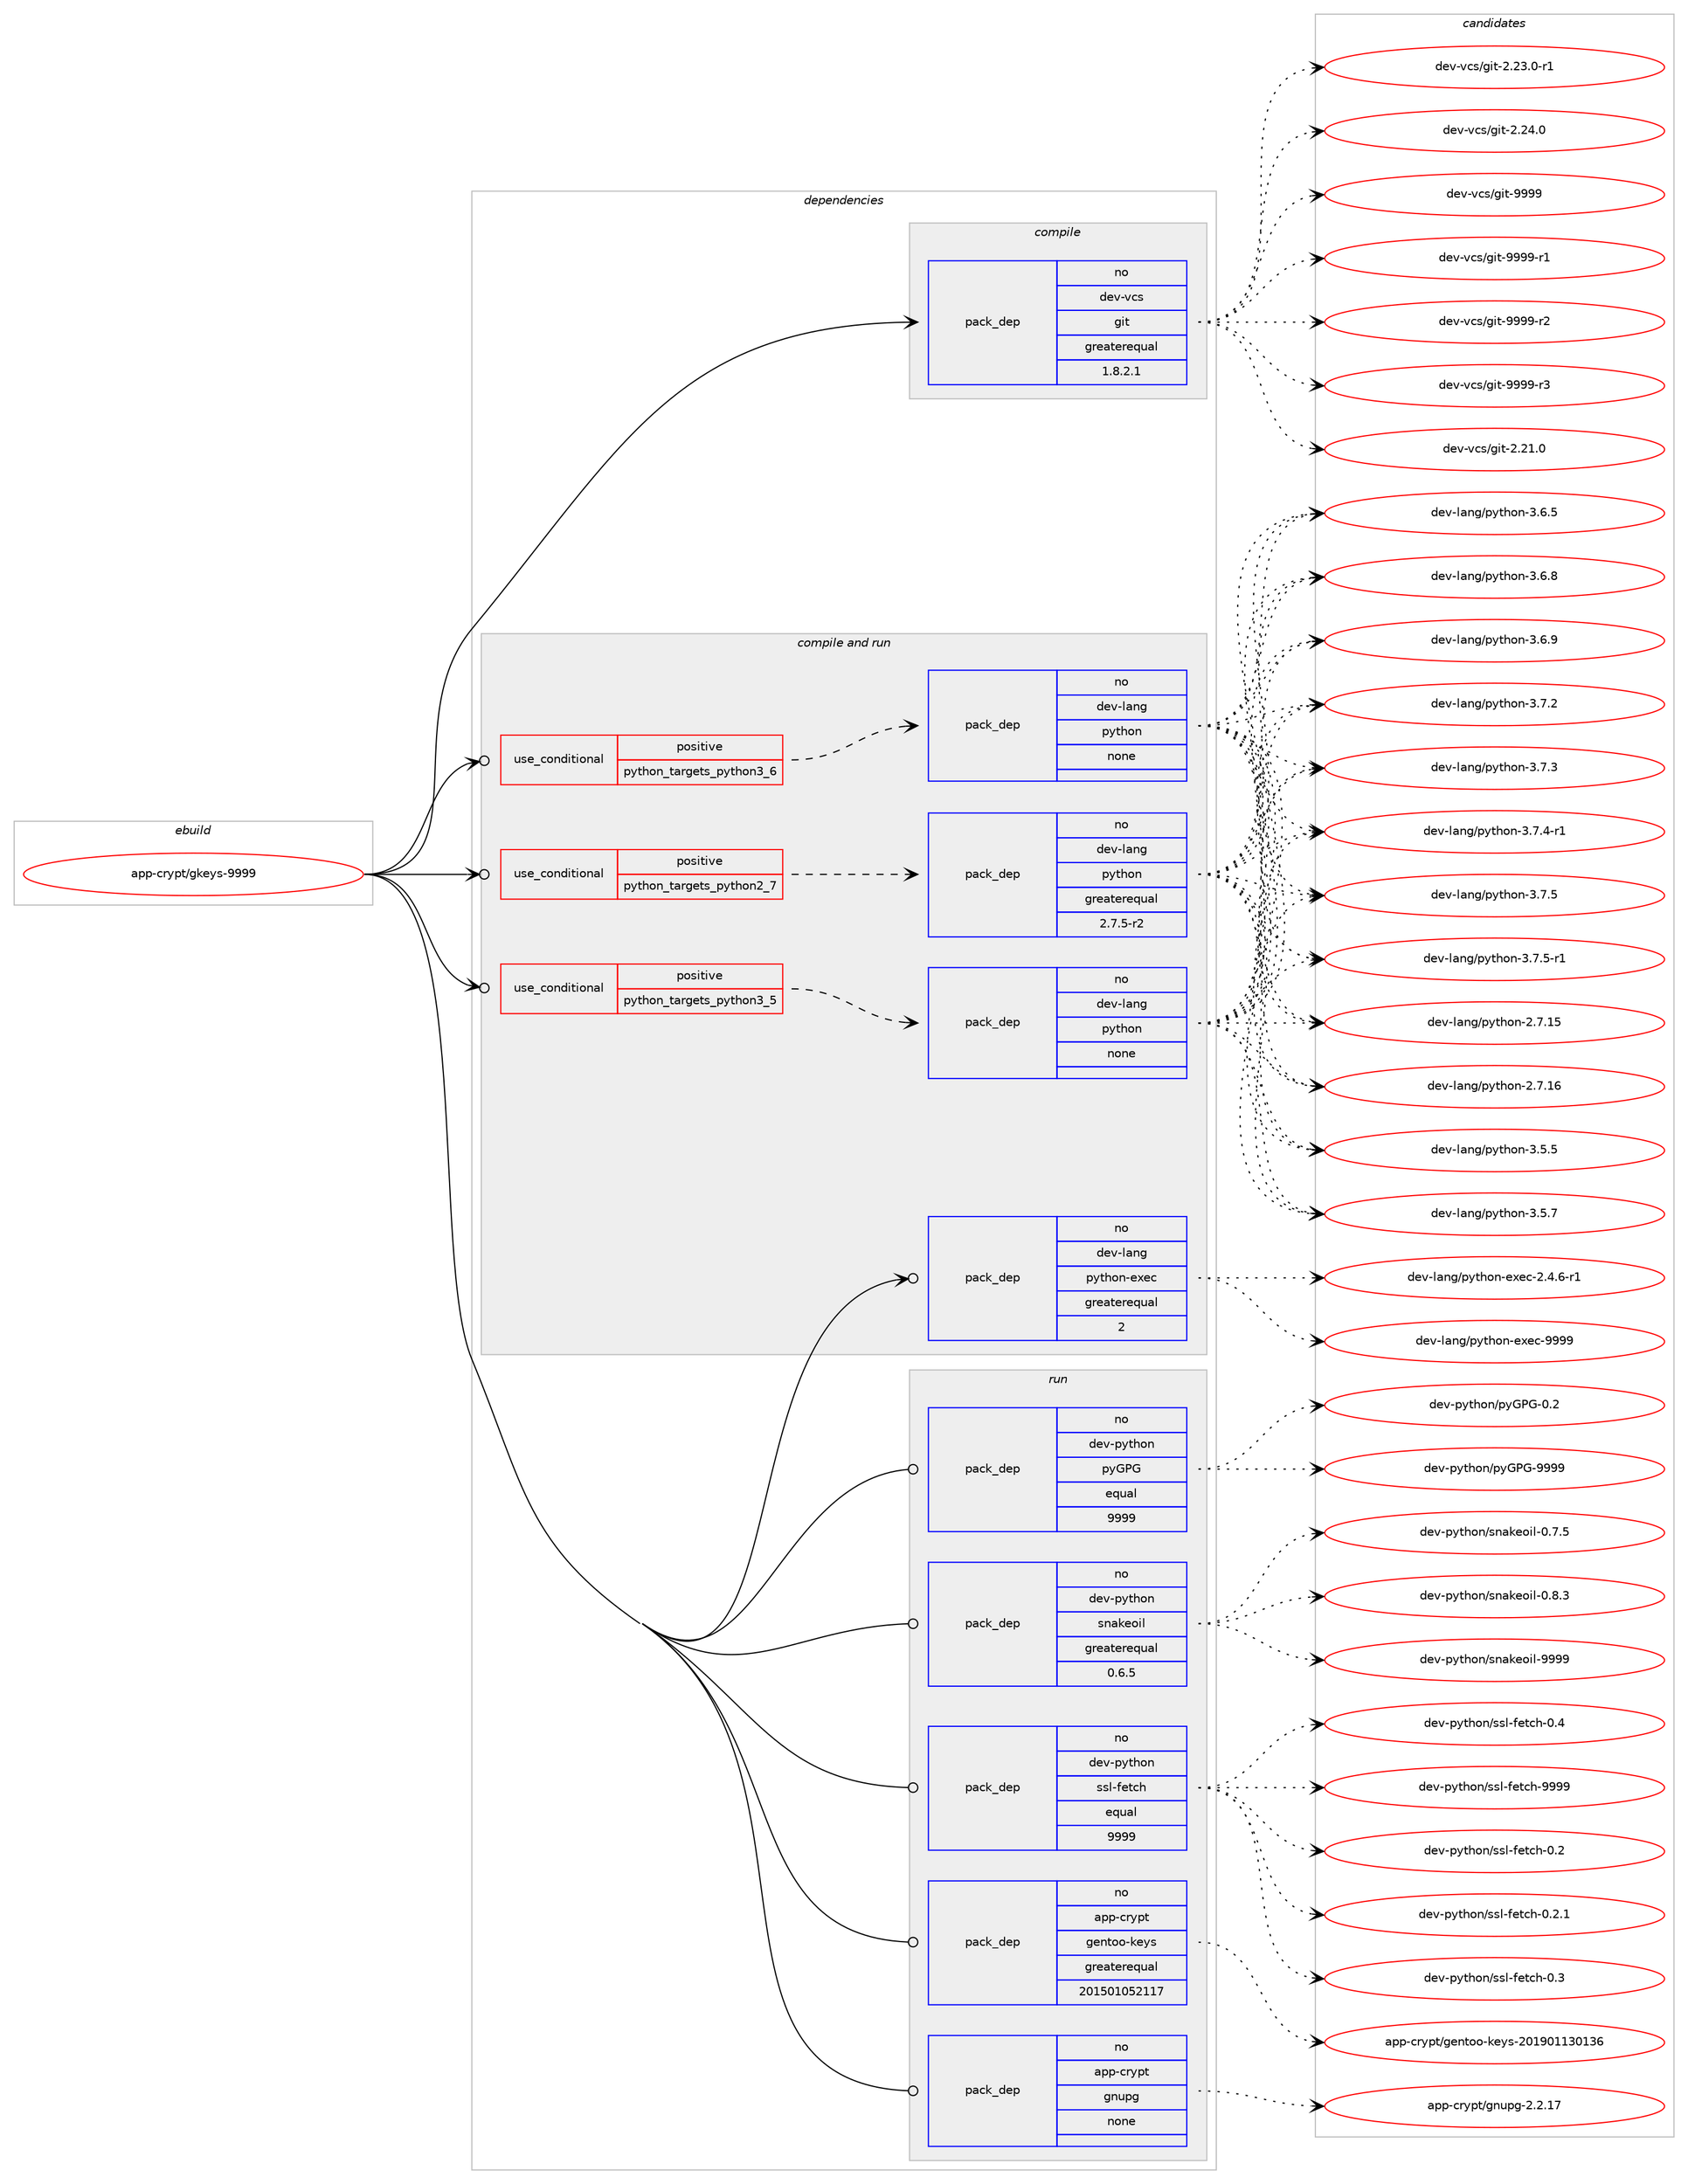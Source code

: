 digraph prolog {

# *************
# Graph options
# *************

newrank=true;
concentrate=true;
compound=true;
graph [rankdir=LR,fontname=Helvetica,fontsize=10,ranksep=1.5];#, ranksep=2.5, nodesep=0.2];
edge  [arrowhead=vee];
node  [fontname=Helvetica,fontsize=10];

# **********
# The ebuild
# **********

subgraph cluster_leftcol {
color=gray;
rank=same;
label=<<i>ebuild</i>>;
id [label="app-crypt/gkeys-9999", color=red, width=4, href="../app-crypt/gkeys-9999.svg"];
}

# ****************
# The dependencies
# ****************

subgraph cluster_midcol {
color=gray;
label=<<i>dependencies</i>>;
subgraph cluster_compile {
fillcolor="#eeeeee";
style=filled;
label=<<i>compile</i>>;
subgraph pack354493 {
dependency476902 [label=<<TABLE BORDER="0" CELLBORDER="1" CELLSPACING="0" CELLPADDING="4" WIDTH="220"><TR><TD ROWSPAN="6" CELLPADDING="30">pack_dep</TD></TR><TR><TD WIDTH="110">no</TD></TR><TR><TD>dev-vcs</TD></TR><TR><TD>git</TD></TR><TR><TD>greaterequal</TD></TR><TR><TD>1.8.2.1</TD></TR></TABLE>>, shape=none, color=blue];
}
id:e -> dependency476902:w [weight=20,style="solid",arrowhead="vee"];
}
subgraph cluster_compileandrun {
fillcolor="#eeeeee";
style=filled;
label=<<i>compile and run</i>>;
subgraph cond113747 {
dependency476903 [label=<<TABLE BORDER="0" CELLBORDER="1" CELLSPACING="0" CELLPADDING="4"><TR><TD ROWSPAN="3" CELLPADDING="10">use_conditional</TD></TR><TR><TD>positive</TD></TR><TR><TD>python_targets_python2_7</TD></TR></TABLE>>, shape=none, color=red];
subgraph pack354494 {
dependency476904 [label=<<TABLE BORDER="0" CELLBORDER="1" CELLSPACING="0" CELLPADDING="4" WIDTH="220"><TR><TD ROWSPAN="6" CELLPADDING="30">pack_dep</TD></TR><TR><TD WIDTH="110">no</TD></TR><TR><TD>dev-lang</TD></TR><TR><TD>python</TD></TR><TR><TD>greaterequal</TD></TR><TR><TD>2.7.5-r2</TD></TR></TABLE>>, shape=none, color=blue];
}
dependency476903:e -> dependency476904:w [weight=20,style="dashed",arrowhead="vee"];
}
id:e -> dependency476903:w [weight=20,style="solid",arrowhead="odotvee"];
subgraph cond113748 {
dependency476905 [label=<<TABLE BORDER="0" CELLBORDER="1" CELLSPACING="0" CELLPADDING="4"><TR><TD ROWSPAN="3" CELLPADDING="10">use_conditional</TD></TR><TR><TD>positive</TD></TR><TR><TD>python_targets_python3_5</TD></TR></TABLE>>, shape=none, color=red];
subgraph pack354495 {
dependency476906 [label=<<TABLE BORDER="0" CELLBORDER="1" CELLSPACING="0" CELLPADDING="4" WIDTH="220"><TR><TD ROWSPAN="6" CELLPADDING="30">pack_dep</TD></TR><TR><TD WIDTH="110">no</TD></TR><TR><TD>dev-lang</TD></TR><TR><TD>python</TD></TR><TR><TD>none</TD></TR><TR><TD></TD></TR></TABLE>>, shape=none, color=blue];
}
dependency476905:e -> dependency476906:w [weight=20,style="dashed",arrowhead="vee"];
}
id:e -> dependency476905:w [weight=20,style="solid",arrowhead="odotvee"];
subgraph cond113749 {
dependency476907 [label=<<TABLE BORDER="0" CELLBORDER="1" CELLSPACING="0" CELLPADDING="4"><TR><TD ROWSPAN="3" CELLPADDING="10">use_conditional</TD></TR><TR><TD>positive</TD></TR><TR><TD>python_targets_python3_6</TD></TR></TABLE>>, shape=none, color=red];
subgraph pack354496 {
dependency476908 [label=<<TABLE BORDER="0" CELLBORDER="1" CELLSPACING="0" CELLPADDING="4" WIDTH="220"><TR><TD ROWSPAN="6" CELLPADDING="30">pack_dep</TD></TR><TR><TD WIDTH="110">no</TD></TR><TR><TD>dev-lang</TD></TR><TR><TD>python</TD></TR><TR><TD>none</TD></TR><TR><TD></TD></TR></TABLE>>, shape=none, color=blue];
}
dependency476907:e -> dependency476908:w [weight=20,style="dashed",arrowhead="vee"];
}
id:e -> dependency476907:w [weight=20,style="solid",arrowhead="odotvee"];
subgraph pack354497 {
dependency476909 [label=<<TABLE BORDER="0" CELLBORDER="1" CELLSPACING="0" CELLPADDING="4" WIDTH="220"><TR><TD ROWSPAN="6" CELLPADDING="30">pack_dep</TD></TR><TR><TD WIDTH="110">no</TD></TR><TR><TD>dev-lang</TD></TR><TR><TD>python-exec</TD></TR><TR><TD>greaterequal</TD></TR><TR><TD>2</TD></TR></TABLE>>, shape=none, color=blue];
}
id:e -> dependency476909:w [weight=20,style="solid",arrowhead="odotvee"];
}
subgraph cluster_run {
fillcolor="#eeeeee";
style=filled;
label=<<i>run</i>>;
subgraph pack354498 {
dependency476910 [label=<<TABLE BORDER="0" CELLBORDER="1" CELLSPACING="0" CELLPADDING="4" WIDTH="220"><TR><TD ROWSPAN="6" CELLPADDING="30">pack_dep</TD></TR><TR><TD WIDTH="110">no</TD></TR><TR><TD>app-crypt</TD></TR><TR><TD>gentoo-keys</TD></TR><TR><TD>greaterequal</TD></TR><TR><TD>201501052117</TD></TR></TABLE>>, shape=none, color=blue];
}
id:e -> dependency476910:w [weight=20,style="solid",arrowhead="odot"];
subgraph pack354499 {
dependency476911 [label=<<TABLE BORDER="0" CELLBORDER="1" CELLSPACING="0" CELLPADDING="4" WIDTH="220"><TR><TD ROWSPAN="6" CELLPADDING="30">pack_dep</TD></TR><TR><TD WIDTH="110">no</TD></TR><TR><TD>app-crypt</TD></TR><TR><TD>gnupg</TD></TR><TR><TD>none</TD></TR><TR><TD></TD></TR></TABLE>>, shape=none, color=blue];
}
id:e -> dependency476911:w [weight=20,style="solid",arrowhead="odot"];
subgraph pack354500 {
dependency476912 [label=<<TABLE BORDER="0" CELLBORDER="1" CELLSPACING="0" CELLPADDING="4" WIDTH="220"><TR><TD ROWSPAN="6" CELLPADDING="30">pack_dep</TD></TR><TR><TD WIDTH="110">no</TD></TR><TR><TD>dev-python</TD></TR><TR><TD>pyGPG</TD></TR><TR><TD>equal</TD></TR><TR><TD>9999</TD></TR></TABLE>>, shape=none, color=blue];
}
id:e -> dependency476912:w [weight=20,style="solid",arrowhead="odot"];
subgraph pack354501 {
dependency476913 [label=<<TABLE BORDER="0" CELLBORDER="1" CELLSPACING="0" CELLPADDING="4" WIDTH="220"><TR><TD ROWSPAN="6" CELLPADDING="30">pack_dep</TD></TR><TR><TD WIDTH="110">no</TD></TR><TR><TD>dev-python</TD></TR><TR><TD>snakeoil</TD></TR><TR><TD>greaterequal</TD></TR><TR><TD>0.6.5</TD></TR></TABLE>>, shape=none, color=blue];
}
id:e -> dependency476913:w [weight=20,style="solid",arrowhead="odot"];
subgraph pack354502 {
dependency476914 [label=<<TABLE BORDER="0" CELLBORDER="1" CELLSPACING="0" CELLPADDING="4" WIDTH="220"><TR><TD ROWSPAN="6" CELLPADDING="30">pack_dep</TD></TR><TR><TD WIDTH="110">no</TD></TR><TR><TD>dev-python</TD></TR><TR><TD>ssl-fetch</TD></TR><TR><TD>equal</TD></TR><TR><TD>9999</TD></TR></TABLE>>, shape=none, color=blue];
}
id:e -> dependency476914:w [weight=20,style="solid",arrowhead="odot"];
}
}

# **************
# The candidates
# **************

subgraph cluster_choices {
rank=same;
color=gray;
label=<<i>candidates</i>>;

subgraph choice354493 {
color=black;
nodesep=1;
choice10010111845118991154710310511645504650494648 [label="dev-vcs/git-2.21.0", color=red, width=4,href="../dev-vcs/git-2.21.0.svg"];
choice100101118451189911547103105116455046505146484511449 [label="dev-vcs/git-2.23.0-r1", color=red, width=4,href="../dev-vcs/git-2.23.0-r1.svg"];
choice10010111845118991154710310511645504650524648 [label="dev-vcs/git-2.24.0", color=red, width=4,href="../dev-vcs/git-2.24.0.svg"];
choice1001011184511899115471031051164557575757 [label="dev-vcs/git-9999", color=red, width=4,href="../dev-vcs/git-9999.svg"];
choice10010111845118991154710310511645575757574511449 [label="dev-vcs/git-9999-r1", color=red, width=4,href="../dev-vcs/git-9999-r1.svg"];
choice10010111845118991154710310511645575757574511450 [label="dev-vcs/git-9999-r2", color=red, width=4,href="../dev-vcs/git-9999-r2.svg"];
choice10010111845118991154710310511645575757574511451 [label="dev-vcs/git-9999-r3", color=red, width=4,href="../dev-vcs/git-9999-r3.svg"];
dependency476902:e -> choice10010111845118991154710310511645504650494648:w [style=dotted,weight="100"];
dependency476902:e -> choice100101118451189911547103105116455046505146484511449:w [style=dotted,weight="100"];
dependency476902:e -> choice10010111845118991154710310511645504650524648:w [style=dotted,weight="100"];
dependency476902:e -> choice1001011184511899115471031051164557575757:w [style=dotted,weight="100"];
dependency476902:e -> choice10010111845118991154710310511645575757574511449:w [style=dotted,weight="100"];
dependency476902:e -> choice10010111845118991154710310511645575757574511450:w [style=dotted,weight="100"];
dependency476902:e -> choice10010111845118991154710310511645575757574511451:w [style=dotted,weight="100"];
}
subgraph choice354494 {
color=black;
nodesep=1;
choice10010111845108971101034711212111610411111045504655464953 [label="dev-lang/python-2.7.15", color=red, width=4,href="../dev-lang/python-2.7.15.svg"];
choice10010111845108971101034711212111610411111045504655464954 [label="dev-lang/python-2.7.16", color=red, width=4,href="../dev-lang/python-2.7.16.svg"];
choice100101118451089711010347112121116104111110455146534653 [label="dev-lang/python-3.5.5", color=red, width=4,href="../dev-lang/python-3.5.5.svg"];
choice100101118451089711010347112121116104111110455146534655 [label="dev-lang/python-3.5.7", color=red, width=4,href="../dev-lang/python-3.5.7.svg"];
choice100101118451089711010347112121116104111110455146544653 [label="dev-lang/python-3.6.5", color=red, width=4,href="../dev-lang/python-3.6.5.svg"];
choice100101118451089711010347112121116104111110455146544656 [label="dev-lang/python-3.6.8", color=red, width=4,href="../dev-lang/python-3.6.8.svg"];
choice100101118451089711010347112121116104111110455146544657 [label="dev-lang/python-3.6.9", color=red, width=4,href="../dev-lang/python-3.6.9.svg"];
choice100101118451089711010347112121116104111110455146554650 [label="dev-lang/python-3.7.2", color=red, width=4,href="../dev-lang/python-3.7.2.svg"];
choice100101118451089711010347112121116104111110455146554651 [label="dev-lang/python-3.7.3", color=red, width=4,href="../dev-lang/python-3.7.3.svg"];
choice1001011184510897110103471121211161041111104551465546524511449 [label="dev-lang/python-3.7.4-r1", color=red, width=4,href="../dev-lang/python-3.7.4-r1.svg"];
choice100101118451089711010347112121116104111110455146554653 [label="dev-lang/python-3.7.5", color=red, width=4,href="../dev-lang/python-3.7.5.svg"];
choice1001011184510897110103471121211161041111104551465546534511449 [label="dev-lang/python-3.7.5-r1", color=red, width=4,href="../dev-lang/python-3.7.5-r1.svg"];
dependency476904:e -> choice10010111845108971101034711212111610411111045504655464953:w [style=dotted,weight="100"];
dependency476904:e -> choice10010111845108971101034711212111610411111045504655464954:w [style=dotted,weight="100"];
dependency476904:e -> choice100101118451089711010347112121116104111110455146534653:w [style=dotted,weight="100"];
dependency476904:e -> choice100101118451089711010347112121116104111110455146534655:w [style=dotted,weight="100"];
dependency476904:e -> choice100101118451089711010347112121116104111110455146544653:w [style=dotted,weight="100"];
dependency476904:e -> choice100101118451089711010347112121116104111110455146544656:w [style=dotted,weight="100"];
dependency476904:e -> choice100101118451089711010347112121116104111110455146544657:w [style=dotted,weight="100"];
dependency476904:e -> choice100101118451089711010347112121116104111110455146554650:w [style=dotted,weight="100"];
dependency476904:e -> choice100101118451089711010347112121116104111110455146554651:w [style=dotted,weight="100"];
dependency476904:e -> choice1001011184510897110103471121211161041111104551465546524511449:w [style=dotted,weight="100"];
dependency476904:e -> choice100101118451089711010347112121116104111110455146554653:w [style=dotted,weight="100"];
dependency476904:e -> choice1001011184510897110103471121211161041111104551465546534511449:w [style=dotted,weight="100"];
}
subgraph choice354495 {
color=black;
nodesep=1;
choice10010111845108971101034711212111610411111045504655464953 [label="dev-lang/python-2.7.15", color=red, width=4,href="../dev-lang/python-2.7.15.svg"];
choice10010111845108971101034711212111610411111045504655464954 [label="dev-lang/python-2.7.16", color=red, width=4,href="../dev-lang/python-2.7.16.svg"];
choice100101118451089711010347112121116104111110455146534653 [label="dev-lang/python-3.5.5", color=red, width=4,href="../dev-lang/python-3.5.5.svg"];
choice100101118451089711010347112121116104111110455146534655 [label="dev-lang/python-3.5.7", color=red, width=4,href="../dev-lang/python-3.5.7.svg"];
choice100101118451089711010347112121116104111110455146544653 [label="dev-lang/python-3.6.5", color=red, width=4,href="../dev-lang/python-3.6.5.svg"];
choice100101118451089711010347112121116104111110455146544656 [label="dev-lang/python-3.6.8", color=red, width=4,href="../dev-lang/python-3.6.8.svg"];
choice100101118451089711010347112121116104111110455146544657 [label="dev-lang/python-3.6.9", color=red, width=4,href="../dev-lang/python-3.6.9.svg"];
choice100101118451089711010347112121116104111110455146554650 [label="dev-lang/python-3.7.2", color=red, width=4,href="../dev-lang/python-3.7.2.svg"];
choice100101118451089711010347112121116104111110455146554651 [label="dev-lang/python-3.7.3", color=red, width=4,href="../dev-lang/python-3.7.3.svg"];
choice1001011184510897110103471121211161041111104551465546524511449 [label="dev-lang/python-3.7.4-r1", color=red, width=4,href="../dev-lang/python-3.7.4-r1.svg"];
choice100101118451089711010347112121116104111110455146554653 [label="dev-lang/python-3.7.5", color=red, width=4,href="../dev-lang/python-3.7.5.svg"];
choice1001011184510897110103471121211161041111104551465546534511449 [label="dev-lang/python-3.7.5-r1", color=red, width=4,href="../dev-lang/python-3.7.5-r1.svg"];
dependency476906:e -> choice10010111845108971101034711212111610411111045504655464953:w [style=dotted,weight="100"];
dependency476906:e -> choice10010111845108971101034711212111610411111045504655464954:w [style=dotted,weight="100"];
dependency476906:e -> choice100101118451089711010347112121116104111110455146534653:w [style=dotted,weight="100"];
dependency476906:e -> choice100101118451089711010347112121116104111110455146534655:w [style=dotted,weight="100"];
dependency476906:e -> choice100101118451089711010347112121116104111110455146544653:w [style=dotted,weight="100"];
dependency476906:e -> choice100101118451089711010347112121116104111110455146544656:w [style=dotted,weight="100"];
dependency476906:e -> choice100101118451089711010347112121116104111110455146544657:w [style=dotted,weight="100"];
dependency476906:e -> choice100101118451089711010347112121116104111110455146554650:w [style=dotted,weight="100"];
dependency476906:e -> choice100101118451089711010347112121116104111110455146554651:w [style=dotted,weight="100"];
dependency476906:e -> choice1001011184510897110103471121211161041111104551465546524511449:w [style=dotted,weight="100"];
dependency476906:e -> choice100101118451089711010347112121116104111110455146554653:w [style=dotted,weight="100"];
dependency476906:e -> choice1001011184510897110103471121211161041111104551465546534511449:w [style=dotted,weight="100"];
}
subgraph choice354496 {
color=black;
nodesep=1;
choice10010111845108971101034711212111610411111045504655464953 [label="dev-lang/python-2.7.15", color=red, width=4,href="../dev-lang/python-2.7.15.svg"];
choice10010111845108971101034711212111610411111045504655464954 [label="dev-lang/python-2.7.16", color=red, width=4,href="../dev-lang/python-2.7.16.svg"];
choice100101118451089711010347112121116104111110455146534653 [label="dev-lang/python-3.5.5", color=red, width=4,href="../dev-lang/python-3.5.5.svg"];
choice100101118451089711010347112121116104111110455146534655 [label="dev-lang/python-3.5.7", color=red, width=4,href="../dev-lang/python-3.5.7.svg"];
choice100101118451089711010347112121116104111110455146544653 [label="dev-lang/python-3.6.5", color=red, width=4,href="../dev-lang/python-3.6.5.svg"];
choice100101118451089711010347112121116104111110455146544656 [label="dev-lang/python-3.6.8", color=red, width=4,href="../dev-lang/python-3.6.8.svg"];
choice100101118451089711010347112121116104111110455146544657 [label="dev-lang/python-3.6.9", color=red, width=4,href="../dev-lang/python-3.6.9.svg"];
choice100101118451089711010347112121116104111110455146554650 [label="dev-lang/python-3.7.2", color=red, width=4,href="../dev-lang/python-3.7.2.svg"];
choice100101118451089711010347112121116104111110455146554651 [label="dev-lang/python-3.7.3", color=red, width=4,href="../dev-lang/python-3.7.3.svg"];
choice1001011184510897110103471121211161041111104551465546524511449 [label="dev-lang/python-3.7.4-r1", color=red, width=4,href="../dev-lang/python-3.7.4-r1.svg"];
choice100101118451089711010347112121116104111110455146554653 [label="dev-lang/python-3.7.5", color=red, width=4,href="../dev-lang/python-3.7.5.svg"];
choice1001011184510897110103471121211161041111104551465546534511449 [label="dev-lang/python-3.7.5-r1", color=red, width=4,href="../dev-lang/python-3.7.5-r1.svg"];
dependency476908:e -> choice10010111845108971101034711212111610411111045504655464953:w [style=dotted,weight="100"];
dependency476908:e -> choice10010111845108971101034711212111610411111045504655464954:w [style=dotted,weight="100"];
dependency476908:e -> choice100101118451089711010347112121116104111110455146534653:w [style=dotted,weight="100"];
dependency476908:e -> choice100101118451089711010347112121116104111110455146534655:w [style=dotted,weight="100"];
dependency476908:e -> choice100101118451089711010347112121116104111110455146544653:w [style=dotted,weight="100"];
dependency476908:e -> choice100101118451089711010347112121116104111110455146544656:w [style=dotted,weight="100"];
dependency476908:e -> choice100101118451089711010347112121116104111110455146544657:w [style=dotted,weight="100"];
dependency476908:e -> choice100101118451089711010347112121116104111110455146554650:w [style=dotted,weight="100"];
dependency476908:e -> choice100101118451089711010347112121116104111110455146554651:w [style=dotted,weight="100"];
dependency476908:e -> choice1001011184510897110103471121211161041111104551465546524511449:w [style=dotted,weight="100"];
dependency476908:e -> choice100101118451089711010347112121116104111110455146554653:w [style=dotted,weight="100"];
dependency476908:e -> choice1001011184510897110103471121211161041111104551465546534511449:w [style=dotted,weight="100"];
}
subgraph choice354497 {
color=black;
nodesep=1;
choice10010111845108971101034711212111610411111045101120101994550465246544511449 [label="dev-lang/python-exec-2.4.6-r1", color=red, width=4,href="../dev-lang/python-exec-2.4.6-r1.svg"];
choice10010111845108971101034711212111610411111045101120101994557575757 [label="dev-lang/python-exec-9999", color=red, width=4,href="../dev-lang/python-exec-9999.svg"];
dependency476909:e -> choice10010111845108971101034711212111610411111045101120101994550465246544511449:w [style=dotted,weight="100"];
dependency476909:e -> choice10010111845108971101034711212111610411111045101120101994557575757:w [style=dotted,weight="100"];
}
subgraph choice354498 {
color=black;
nodesep=1;
choice971121124599114121112116471031011101161111114510710112111545504849574849495148495154 [label="app-crypt/gentoo-keys-201901130136", color=red, width=4,href="../app-crypt/gentoo-keys-201901130136.svg"];
dependency476910:e -> choice971121124599114121112116471031011101161111114510710112111545504849574849495148495154:w [style=dotted,weight="100"];
}
subgraph choice354499 {
color=black;
nodesep=1;
choice9711211245991141211121164710311011711210345504650464955 [label="app-crypt/gnupg-2.2.17", color=red, width=4,href="../app-crypt/gnupg-2.2.17.svg"];
dependency476911:e -> choice9711211245991141211121164710311011711210345504650464955:w [style=dotted,weight="100"];
}
subgraph choice354500 {
color=black;
nodesep=1;
choice100101118451121211161041111104711212171807145484650 [label="dev-python/pyGPG-0.2", color=red, width=4,href="../dev-python/pyGPG-0.2.svg"];
choice10010111845112121116104111110471121217180714557575757 [label="dev-python/pyGPG-9999", color=red, width=4,href="../dev-python/pyGPG-9999.svg"];
dependency476912:e -> choice100101118451121211161041111104711212171807145484650:w [style=dotted,weight="100"];
dependency476912:e -> choice10010111845112121116104111110471121217180714557575757:w [style=dotted,weight="100"];
}
subgraph choice354501 {
color=black;
nodesep=1;
choice100101118451121211161041111104711511097107101111105108454846554653 [label="dev-python/snakeoil-0.7.5", color=red, width=4,href="../dev-python/snakeoil-0.7.5.svg"];
choice100101118451121211161041111104711511097107101111105108454846564651 [label="dev-python/snakeoil-0.8.3", color=red, width=4,href="../dev-python/snakeoil-0.8.3.svg"];
choice1001011184511212111610411111047115110971071011111051084557575757 [label="dev-python/snakeoil-9999", color=red, width=4,href="../dev-python/snakeoil-9999.svg"];
dependency476913:e -> choice100101118451121211161041111104711511097107101111105108454846554653:w [style=dotted,weight="100"];
dependency476913:e -> choice100101118451121211161041111104711511097107101111105108454846564651:w [style=dotted,weight="100"];
dependency476913:e -> choice1001011184511212111610411111047115110971071011111051084557575757:w [style=dotted,weight="100"];
}
subgraph choice354502 {
color=black;
nodesep=1;
choice1001011184511212111610411111047115115108451021011169910445484650 [label="dev-python/ssl-fetch-0.2", color=red, width=4,href="../dev-python/ssl-fetch-0.2.svg"];
choice10010111845112121116104111110471151151084510210111699104454846504649 [label="dev-python/ssl-fetch-0.2.1", color=red, width=4,href="../dev-python/ssl-fetch-0.2.1.svg"];
choice1001011184511212111610411111047115115108451021011169910445484651 [label="dev-python/ssl-fetch-0.3", color=red, width=4,href="../dev-python/ssl-fetch-0.3.svg"];
choice1001011184511212111610411111047115115108451021011169910445484652 [label="dev-python/ssl-fetch-0.4", color=red, width=4,href="../dev-python/ssl-fetch-0.4.svg"];
choice100101118451121211161041111104711511510845102101116991044557575757 [label="dev-python/ssl-fetch-9999", color=red, width=4,href="../dev-python/ssl-fetch-9999.svg"];
dependency476914:e -> choice1001011184511212111610411111047115115108451021011169910445484650:w [style=dotted,weight="100"];
dependency476914:e -> choice10010111845112121116104111110471151151084510210111699104454846504649:w [style=dotted,weight="100"];
dependency476914:e -> choice1001011184511212111610411111047115115108451021011169910445484651:w [style=dotted,weight="100"];
dependency476914:e -> choice1001011184511212111610411111047115115108451021011169910445484652:w [style=dotted,weight="100"];
dependency476914:e -> choice100101118451121211161041111104711511510845102101116991044557575757:w [style=dotted,weight="100"];
}
}

}
